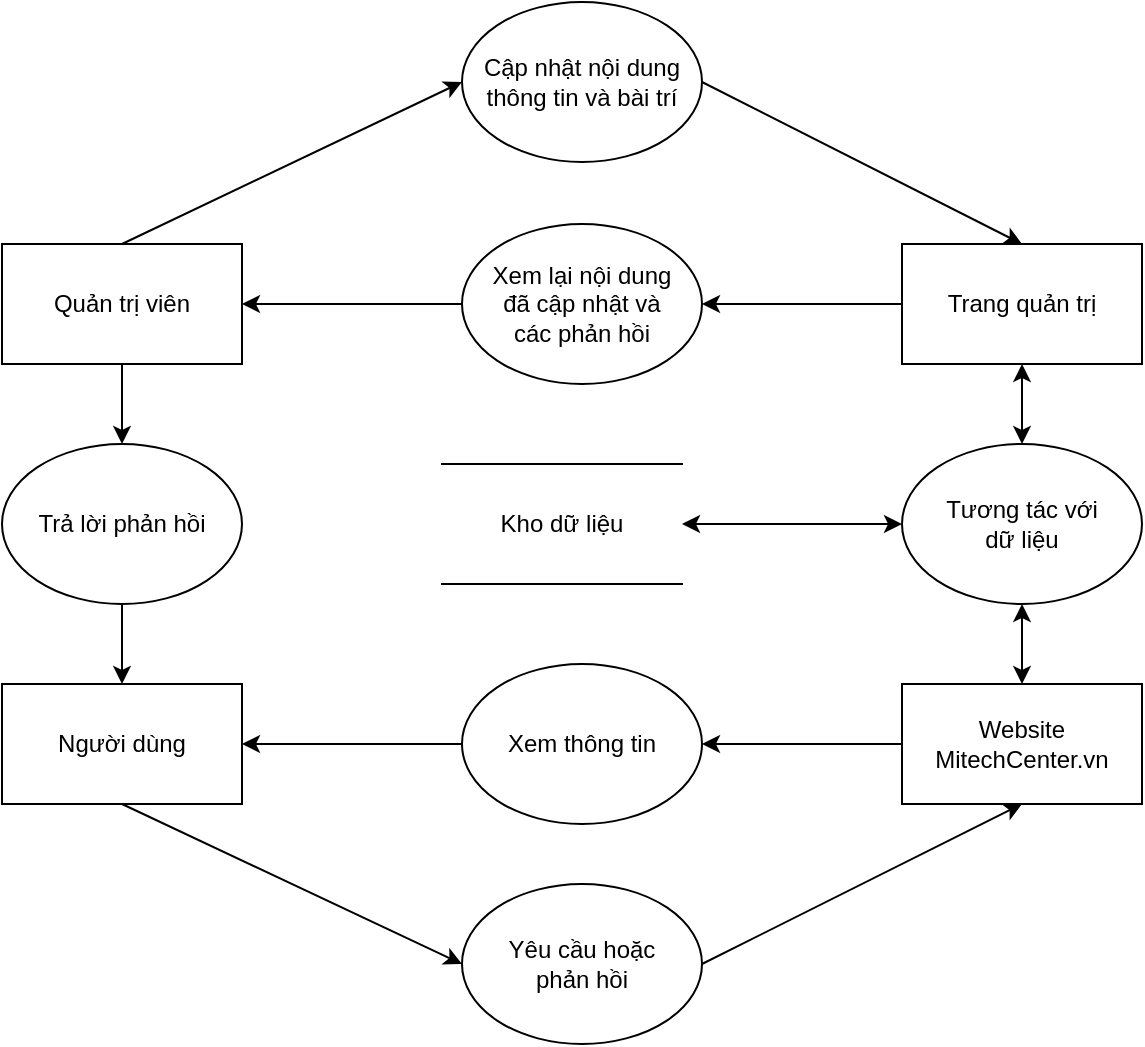 <mxfile version="12.6.5" type="device"><diagram id="l63_iPUz22p0GkSn8GF0" name="Page-1"><mxGraphModel dx="1002" dy="581" grid="1" gridSize="10" guides="1" tooltips="1" connect="1" arrows="1" fold="1" page="1" pageScale="1" pageWidth="850" pageHeight="1100" math="0" shadow="0"><root><mxCell id="0"/><mxCell id="1" parent="0"/><mxCell id="A-QcGDRPE1mf0AlJKrkD-32" style="edgeStyle=orthogonalEdgeStyle;rounded=0;orthogonalLoop=1;jettySize=auto;html=1;entryX=0.5;entryY=0;entryDx=0;entryDy=0;" edge="1" parent="1" source="A-QcGDRPE1mf0AlJKrkD-1" target="A-QcGDRPE1mf0AlJKrkD-18"><mxGeometry relative="1" as="geometry"/></mxCell><mxCell id="A-QcGDRPE1mf0AlJKrkD-1" value="Quản trị viên" style="rounded=0;whiteSpace=wrap;html=1;" vertex="1" parent="1"><mxGeometry x="90" y="200" width="120" height="60" as="geometry"/></mxCell><mxCell id="A-QcGDRPE1mf0AlJKrkD-6" value="Người dùng" style="rounded=0;whiteSpace=wrap;html=1;" vertex="1" parent="1"><mxGeometry x="90" y="420" width="120" height="60" as="geometry"/></mxCell><mxCell id="A-QcGDRPE1mf0AlJKrkD-7" value="Trang quản trị" style="rounded=0;whiteSpace=wrap;html=1;" vertex="1" parent="1"><mxGeometry x="540" y="200" width="120" height="60" as="geometry"/></mxCell><mxCell id="A-QcGDRPE1mf0AlJKrkD-10" value="Cập nhật nội dung&lt;br&gt;thông tin và bài trí" style="ellipse;whiteSpace=wrap;html=1;" vertex="1" parent="1"><mxGeometry x="320" y="79" width="120" height="80" as="geometry"/></mxCell><mxCell id="A-QcGDRPE1mf0AlJKrkD-12" value="" style="endArrow=classic;html=1;exitX=0.5;exitY=0;exitDx=0;exitDy=0;entryX=0;entryY=0.5;entryDx=0;entryDy=0;" edge="1" parent="1" source="A-QcGDRPE1mf0AlJKrkD-1" target="A-QcGDRPE1mf0AlJKrkD-10"><mxGeometry width="50" height="50" relative="1" as="geometry"><mxPoint x="140" y="110" as="sourcePoint"/><mxPoint x="190" y="60" as="targetPoint"/></mxGeometry></mxCell><mxCell id="A-QcGDRPE1mf0AlJKrkD-14" value="" style="endArrow=classic;html=1;exitX=1;exitY=0.5;exitDx=0;exitDy=0;entryX=0.5;entryY=0;entryDx=0;entryDy=0;" edge="1" parent="1" source="A-QcGDRPE1mf0AlJKrkD-10" target="A-QcGDRPE1mf0AlJKrkD-7"><mxGeometry width="50" height="50" relative="1" as="geometry"><mxPoint x="530" y="160" as="sourcePoint"/><mxPoint x="580" y="110" as="targetPoint"/></mxGeometry></mxCell><mxCell id="A-QcGDRPE1mf0AlJKrkD-15" value="Xem lại nội dung&lt;br&gt;đã cập nhật và&lt;br&gt;các phản hồi" style="ellipse;whiteSpace=wrap;html=1;" vertex="1" parent="1"><mxGeometry x="320" y="190" width="120" height="80" as="geometry"/></mxCell><mxCell id="A-QcGDRPE1mf0AlJKrkD-16" value="" style="endArrow=classic;html=1;entryX=1;entryY=0.5;entryDx=0;entryDy=0;exitX=0;exitY=0.5;exitDx=0;exitDy=0;" edge="1" parent="1" source="A-QcGDRPE1mf0AlJKrkD-7" target="A-QcGDRPE1mf0AlJKrkD-15"><mxGeometry width="50" height="50" relative="1" as="geometry"><mxPoint x="470" y="290" as="sourcePoint"/><mxPoint x="520" y="240" as="targetPoint"/></mxGeometry></mxCell><mxCell id="A-QcGDRPE1mf0AlJKrkD-17" value="" style="endArrow=classic;html=1;entryX=1;entryY=0.5;entryDx=0;entryDy=0;exitX=0;exitY=0.5;exitDx=0;exitDy=0;" edge="1" parent="1" source="A-QcGDRPE1mf0AlJKrkD-15" target="A-QcGDRPE1mf0AlJKrkD-1"><mxGeometry width="50" height="50" relative="1" as="geometry"><mxPoint x="220" y="280" as="sourcePoint"/><mxPoint x="270" y="230" as="targetPoint"/></mxGeometry></mxCell><mxCell id="A-QcGDRPE1mf0AlJKrkD-33" style="edgeStyle=orthogonalEdgeStyle;rounded=0;orthogonalLoop=1;jettySize=auto;html=1;entryX=0.5;entryY=0;entryDx=0;entryDy=0;" edge="1" parent="1" source="A-QcGDRPE1mf0AlJKrkD-18" target="A-QcGDRPE1mf0AlJKrkD-6"><mxGeometry relative="1" as="geometry"/></mxCell><mxCell id="A-QcGDRPE1mf0AlJKrkD-18" value="Trả lời phản hồi" style="ellipse;whiteSpace=wrap;html=1;" vertex="1" parent="1"><mxGeometry x="90" y="300" width="120" height="80" as="geometry"/></mxCell><mxCell id="A-QcGDRPE1mf0AlJKrkD-21" value="Kho dữ liệu" style="shape=partialRectangle;whiteSpace=wrap;html=1;left=0;right=0;fillColor=none;" vertex="1" parent="1"><mxGeometry x="310" y="310" width="120" height="60" as="geometry"/></mxCell><mxCell id="A-QcGDRPE1mf0AlJKrkD-22" value="Tương tác với&lt;br&gt;dữ liệu" style="ellipse;whiteSpace=wrap;html=1;" vertex="1" parent="1"><mxGeometry x="540" y="300" width="120" height="80" as="geometry"/></mxCell><mxCell id="A-QcGDRPE1mf0AlJKrkD-24" value="" style="endArrow=classic;startArrow=classic;html=1;entryX=0.5;entryY=1;entryDx=0;entryDy=0;exitX=0.5;exitY=0;exitDx=0;exitDy=0;" edge="1" parent="1" source="A-QcGDRPE1mf0AlJKrkD-22" target="A-QcGDRPE1mf0AlJKrkD-7"><mxGeometry width="50" height="50" relative="1" as="geometry"><mxPoint x="480" y="340" as="sourcePoint"/><mxPoint x="530" y="290" as="targetPoint"/></mxGeometry></mxCell><mxCell id="A-QcGDRPE1mf0AlJKrkD-25" value="" style="endArrow=classic;startArrow=classic;html=1;exitX=1;exitY=0.5;exitDx=0;exitDy=0;entryX=0;entryY=0.5;entryDx=0;entryDy=0;" edge="1" parent="1" source="A-QcGDRPE1mf0AlJKrkD-21" target="A-QcGDRPE1mf0AlJKrkD-22"><mxGeometry width="50" height="50" relative="1" as="geometry"><mxPoint x="550" y="450" as="sourcePoint"/><mxPoint x="530" y="330" as="targetPoint"/></mxGeometry></mxCell><mxCell id="A-QcGDRPE1mf0AlJKrkD-29" style="edgeStyle=orthogonalEdgeStyle;rounded=0;orthogonalLoop=1;jettySize=auto;html=1;entryX=1;entryY=0.5;entryDx=0;entryDy=0;" edge="1" parent="1" source="A-QcGDRPE1mf0AlJKrkD-26" target="A-QcGDRPE1mf0AlJKrkD-28"><mxGeometry relative="1" as="geometry"/></mxCell><mxCell id="A-QcGDRPE1mf0AlJKrkD-26" value="&lt;span style=&quot;white-space: normal&quot;&gt;Website&lt;/span&gt;&lt;br style=&quot;white-space: normal&quot;&gt;&lt;span style=&quot;white-space: normal&quot;&gt;MitechCenter.vn&lt;/span&gt;" style="rounded=0;whiteSpace=wrap;html=1;" vertex="1" parent="1"><mxGeometry x="540" y="420" width="120" height="60" as="geometry"/></mxCell><mxCell id="A-QcGDRPE1mf0AlJKrkD-27" value="" style="endArrow=classic;startArrow=classic;html=1;entryX=0.5;entryY=1;entryDx=0;entryDy=0;exitX=0.5;exitY=0;exitDx=0;exitDy=0;" edge="1" parent="1" source="A-QcGDRPE1mf0AlJKrkD-26" target="A-QcGDRPE1mf0AlJKrkD-22"><mxGeometry width="50" height="50" relative="1" as="geometry"><mxPoint x="380" y="490" as="sourcePoint"/><mxPoint x="430" y="440" as="targetPoint"/></mxGeometry></mxCell><mxCell id="A-QcGDRPE1mf0AlJKrkD-30" style="edgeStyle=orthogonalEdgeStyle;rounded=0;orthogonalLoop=1;jettySize=auto;html=1;entryX=1;entryY=0.5;entryDx=0;entryDy=0;" edge="1" parent="1" source="A-QcGDRPE1mf0AlJKrkD-28" target="A-QcGDRPE1mf0AlJKrkD-6"><mxGeometry relative="1" as="geometry"/></mxCell><mxCell id="A-QcGDRPE1mf0AlJKrkD-28" value="Xem thông tin" style="ellipse;whiteSpace=wrap;html=1;" vertex="1" parent="1"><mxGeometry x="320" y="410" width="120" height="80" as="geometry"/></mxCell><mxCell id="A-QcGDRPE1mf0AlJKrkD-34" value="Yêu cầu hoặc&lt;br&gt;phản hồi" style="ellipse;whiteSpace=wrap;html=1;" vertex="1" parent="1"><mxGeometry x="320" y="520" width="120" height="80" as="geometry"/></mxCell><mxCell id="A-QcGDRPE1mf0AlJKrkD-35" value="" style="endArrow=classic;html=1;exitX=0.5;exitY=1;exitDx=0;exitDy=0;entryX=0;entryY=0.5;entryDx=0;entryDy=0;" edge="1" parent="1" source="A-QcGDRPE1mf0AlJKrkD-6" target="A-QcGDRPE1mf0AlJKrkD-34"><mxGeometry width="50" height="50" relative="1" as="geometry"><mxPoint x="140" y="620" as="sourcePoint"/><mxPoint x="190" y="570" as="targetPoint"/></mxGeometry></mxCell><mxCell id="A-QcGDRPE1mf0AlJKrkD-36" value="" style="endArrow=classic;html=1;exitX=1;exitY=0.5;exitDx=0;exitDy=0;entryX=0.5;entryY=1;entryDx=0;entryDy=0;" edge="1" parent="1" source="A-QcGDRPE1mf0AlJKrkD-34" target="A-QcGDRPE1mf0AlJKrkD-26"><mxGeometry width="50" height="50" relative="1" as="geometry"><mxPoint x="570" y="590" as="sourcePoint"/><mxPoint x="620" y="540" as="targetPoint"/></mxGeometry></mxCell></root></mxGraphModel></diagram></mxfile>